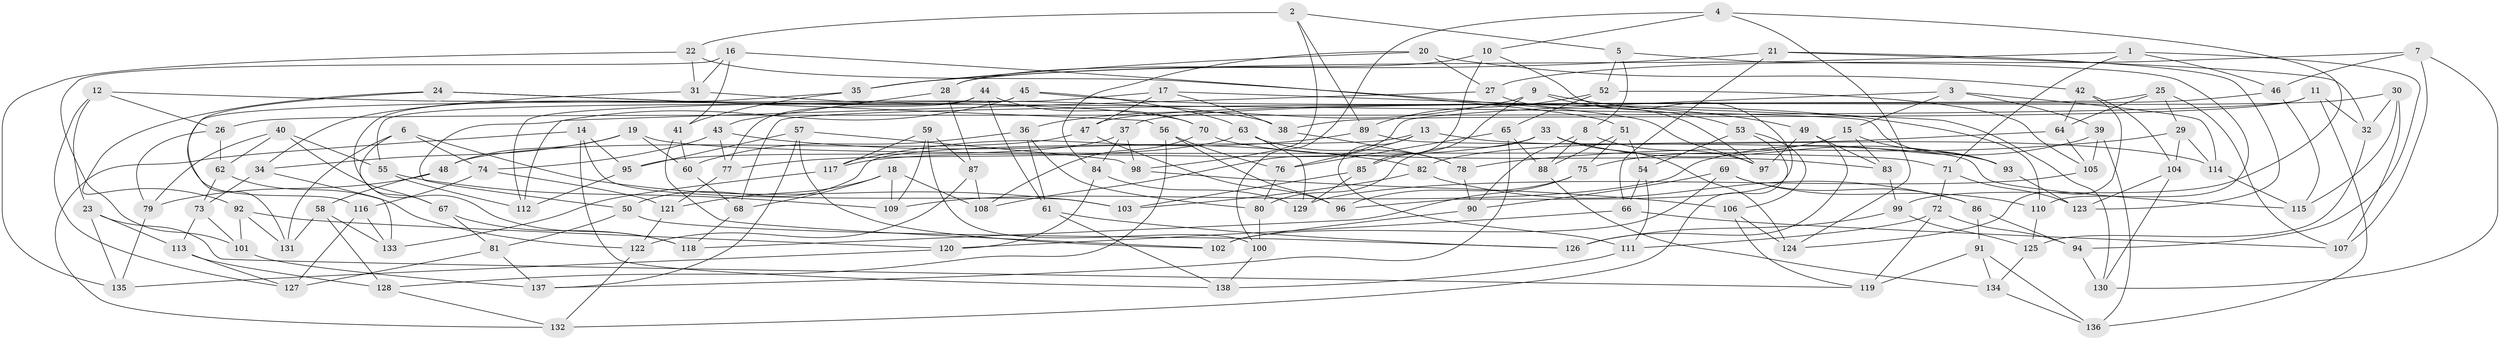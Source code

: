 // coarse degree distribution, {6: 0.5393258426966292, 4: 0.43820224719101125, 5: 0.011235955056179775, 3: 0.011235955056179775}
// Generated by graph-tools (version 1.1) at 2025/42/03/06/25 10:42:17]
// undirected, 138 vertices, 276 edges
graph export_dot {
graph [start="1"]
  node [color=gray90,style=filled];
  1;
  2;
  3;
  4;
  5;
  6;
  7;
  8;
  9;
  10;
  11;
  12;
  13;
  14;
  15;
  16;
  17;
  18;
  19;
  20;
  21;
  22;
  23;
  24;
  25;
  26;
  27;
  28;
  29;
  30;
  31;
  32;
  33;
  34;
  35;
  36;
  37;
  38;
  39;
  40;
  41;
  42;
  43;
  44;
  45;
  46;
  47;
  48;
  49;
  50;
  51;
  52;
  53;
  54;
  55;
  56;
  57;
  58;
  59;
  60;
  61;
  62;
  63;
  64;
  65;
  66;
  67;
  68;
  69;
  70;
  71;
  72;
  73;
  74;
  75;
  76;
  77;
  78;
  79;
  80;
  81;
  82;
  83;
  84;
  85;
  86;
  87;
  88;
  89;
  90;
  91;
  92;
  93;
  94;
  95;
  96;
  97;
  98;
  99;
  100;
  101;
  102;
  103;
  104;
  105;
  106;
  107;
  108;
  109;
  110;
  111;
  112;
  113;
  114;
  115;
  116;
  117;
  118;
  119;
  120;
  121;
  122;
  123;
  124;
  125;
  126;
  127;
  128;
  129;
  130;
  131;
  132;
  133;
  134;
  135;
  136;
  137;
  138;
  1 -- 28;
  1 -- 71;
  1 -- 94;
  1 -- 46;
  2 -- 5;
  2 -- 98;
  2 -- 89;
  2 -- 22;
  3 -- 114;
  3 -- 108;
  3 -- 39;
  3 -- 15;
  4 -- 99;
  4 -- 100;
  4 -- 10;
  4 -- 124;
  5 -- 110;
  5 -- 52;
  5 -- 8;
  6 -- 67;
  6 -- 131;
  6 -- 74;
  6 -- 103;
  7 -- 27;
  7 -- 107;
  7 -- 130;
  7 -- 46;
  8 -- 88;
  8 -- 90;
  8 -- 97;
  9 -- 49;
  9 -- 53;
  9 -- 36;
  9 -- 85;
  10 -- 85;
  10 -- 28;
  10 -- 96;
  11 -- 26;
  11 -- 136;
  11 -- 32;
  11 -- 38;
  12 -- 127;
  12 -- 26;
  12 -- 93;
  12 -- 23;
  13 -- 114;
  13 -- 111;
  13 -- 76;
  13 -- 50;
  14 -- 132;
  14 -- 103;
  14 -- 138;
  14 -- 95;
  15 -- 93;
  15 -- 83;
  15 -- 75;
  16 -- 51;
  16 -- 41;
  16 -- 31;
  16 -- 101;
  17 -- 38;
  17 -- 47;
  17 -- 112;
  17 -- 130;
  18 -- 108;
  18 -- 109;
  18 -- 68;
  18 -- 121;
  19 -- 48;
  19 -- 71;
  19 -- 60;
  19 -- 34;
  20 -- 42;
  20 -- 84;
  20 -- 27;
  20 -- 35;
  21 -- 66;
  21 -- 32;
  21 -- 35;
  21 -- 123;
  22 -- 97;
  22 -- 135;
  22 -- 31;
  23 -- 135;
  23 -- 119;
  23 -- 113;
  24 -- 56;
  24 -- 116;
  24 -- 38;
  24 -- 92;
  25 -- 29;
  25 -- 107;
  25 -- 68;
  25 -- 64;
  26 -- 62;
  26 -- 79;
  27 -- 112;
  27 -- 97;
  28 -- 87;
  28 -- 43;
  29 -- 78;
  29 -- 114;
  29 -- 104;
  30 -- 107;
  30 -- 32;
  30 -- 37;
  30 -- 115;
  31 -- 34;
  31 -- 70;
  32 -- 125;
  33 -- 80;
  33 -- 124;
  33 -- 117;
  33 -- 93;
  34 -- 73;
  34 -- 133;
  35 -- 131;
  35 -- 41;
  36 -- 60;
  36 -- 80;
  36 -- 61;
  37 -- 84;
  37 -- 98;
  37 -- 95;
  38 -- 78;
  39 -- 105;
  39 -- 109;
  39 -- 136;
  40 -- 79;
  40 -- 55;
  40 -- 62;
  40 -- 67;
  41 -- 60;
  41 -- 102;
  42 -- 64;
  42 -- 124;
  42 -- 104;
  43 -- 82;
  43 -- 77;
  43 -- 74;
  44 -- 70;
  44 -- 118;
  44 -- 77;
  44 -- 61;
  45 -- 63;
  45 -- 55;
  45 -- 50;
  45 -- 110;
  46 -- 115;
  46 -- 47;
  47 -- 96;
  47 -- 48;
  48 -- 58;
  48 -- 79;
  49 -- 97;
  49 -- 83;
  49 -- 126;
  50 -- 81;
  50 -- 126;
  51 -- 88;
  51 -- 54;
  51 -- 75;
  52 -- 105;
  52 -- 65;
  52 -- 89;
  53 -- 106;
  53 -- 54;
  53 -- 132;
  54 -- 66;
  54 -- 111;
  55 -- 112;
  55 -- 109;
  56 -- 96;
  56 -- 76;
  56 -- 128;
  57 -- 102;
  57 -- 98;
  57 -- 137;
  57 -- 95;
  58 -- 131;
  58 -- 133;
  58 -- 128;
  59 -- 100;
  59 -- 87;
  59 -- 109;
  59 -- 117;
  60 -- 68;
  61 -- 126;
  61 -- 138;
  62 -- 73;
  62 -- 122;
  63 -- 77;
  63 -- 78;
  63 -- 129;
  64 -- 82;
  64 -- 105;
  65 -- 76;
  65 -- 88;
  65 -- 137;
  66 -- 120;
  66 -- 107;
  67 -- 118;
  67 -- 81;
  68 -- 118;
  69 -- 90;
  69 -- 86;
  69 -- 110;
  69 -- 102;
  70 -- 83;
  70 -- 108;
  71 -- 72;
  71 -- 123;
  72 -- 111;
  72 -- 119;
  72 -- 94;
  73 -- 113;
  73 -- 101;
  74 -- 116;
  74 -- 121;
  75 -- 96;
  75 -- 118;
  76 -- 80;
  77 -- 121;
  78 -- 90;
  79 -- 135;
  80 -- 100;
  81 -- 127;
  81 -- 137;
  82 -- 103;
  82 -- 86;
  83 -- 99;
  84 -- 120;
  84 -- 129;
  85 -- 103;
  85 -- 129;
  86 -- 91;
  86 -- 94;
  87 -- 108;
  87 -- 122;
  88 -- 134;
  89 -- 115;
  89 -- 117;
  90 -- 102;
  91 -- 134;
  91 -- 119;
  91 -- 136;
  92 -- 120;
  92 -- 101;
  92 -- 131;
  93 -- 123;
  94 -- 130;
  95 -- 112;
  98 -- 106;
  99 -- 125;
  99 -- 126;
  100 -- 138;
  101 -- 137;
  104 -- 123;
  104 -- 130;
  105 -- 129;
  106 -- 124;
  106 -- 119;
  110 -- 125;
  111 -- 138;
  113 -- 128;
  113 -- 127;
  114 -- 115;
  116 -- 133;
  116 -- 127;
  117 -- 133;
  120 -- 135;
  121 -- 122;
  122 -- 132;
  125 -- 134;
  128 -- 132;
  134 -- 136;
}

